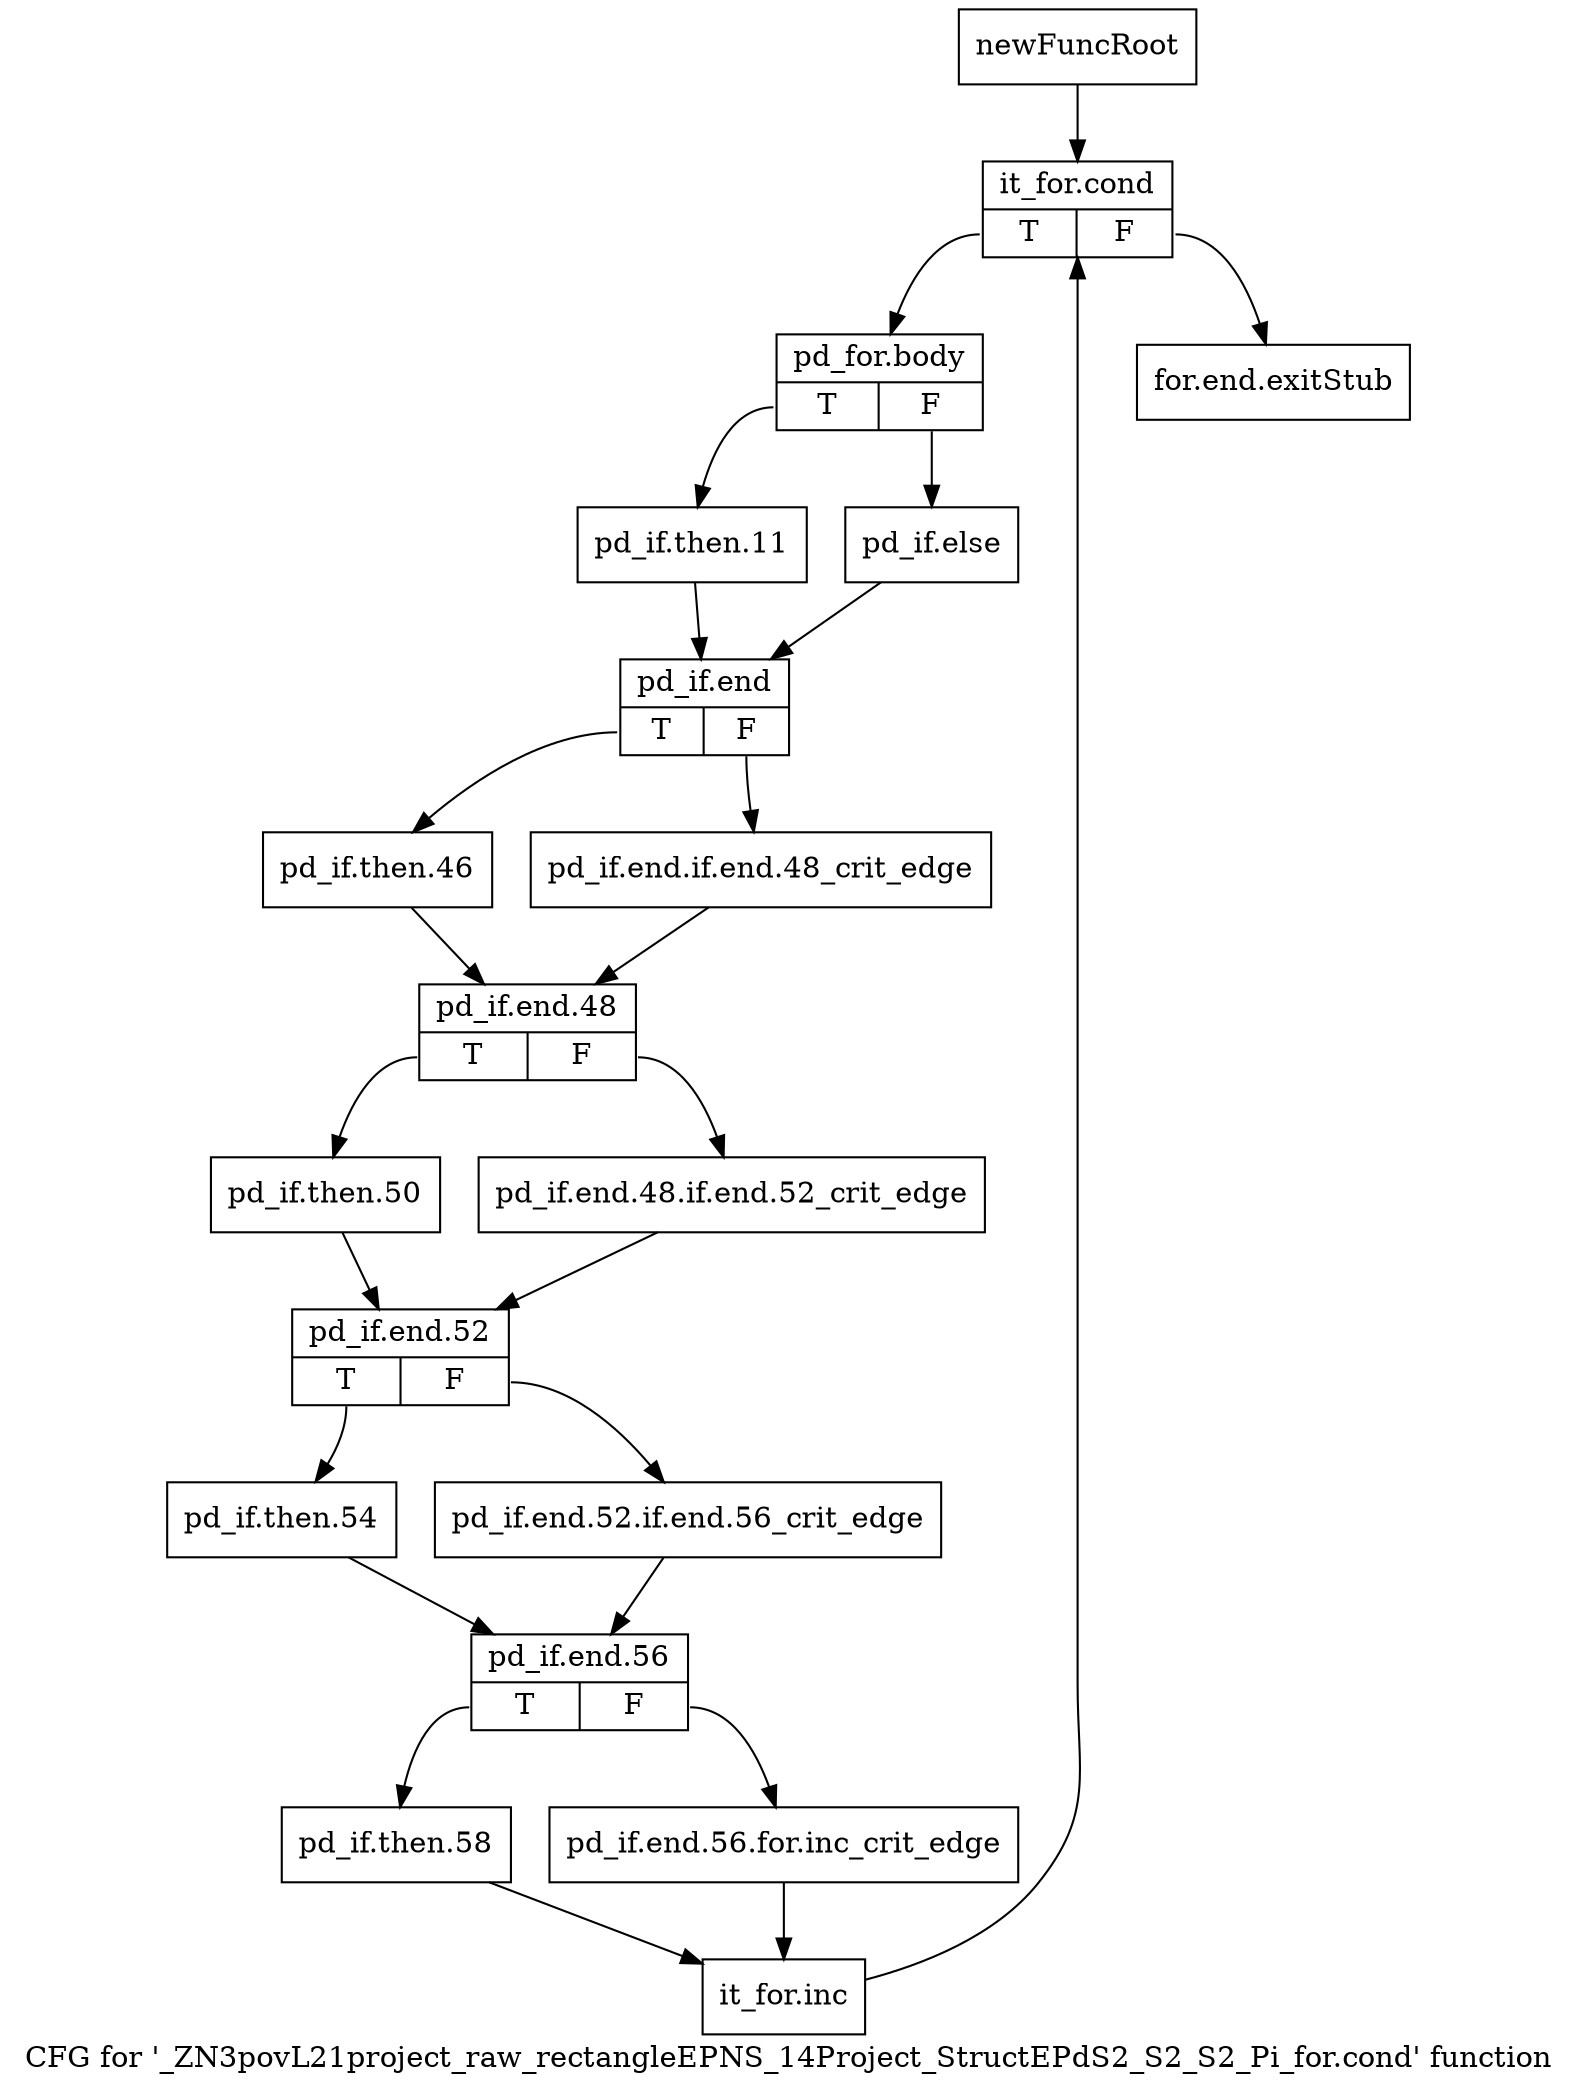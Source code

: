digraph "CFG for '_ZN3povL21project_raw_rectangleEPNS_14Project_StructEPdS2_S2_S2_Pi_for.cond' function" {
	label="CFG for '_ZN3povL21project_raw_rectangleEPNS_14Project_StructEPdS2_S2_S2_Pi_for.cond' function";

	Node0x2deb7f0 [shape=record,label="{newFuncRoot}"];
	Node0x2deb7f0 -> Node0x2deb890;
	Node0x2deb840 [shape=record,label="{for.end.exitStub}"];
	Node0x2deb890 [shape=record,label="{it_for.cond|{<s0>T|<s1>F}}"];
	Node0x2deb890:s0 -> Node0x2deb8e0;
	Node0x2deb890:s1 -> Node0x2deb840;
	Node0x2deb8e0 [shape=record,label="{pd_for.body|{<s0>T|<s1>F}}"];
	Node0x2deb8e0:s0 -> Node0x2deb980;
	Node0x2deb8e0:s1 -> Node0x2deb930;
	Node0x2deb930 [shape=record,label="{pd_if.else}"];
	Node0x2deb930 -> Node0x2deb9d0;
	Node0x2deb980 [shape=record,label="{pd_if.then.11}"];
	Node0x2deb980 -> Node0x2deb9d0;
	Node0x2deb9d0 [shape=record,label="{pd_if.end|{<s0>T|<s1>F}}"];
	Node0x2deb9d0:s0 -> Node0x2deba70;
	Node0x2deb9d0:s1 -> Node0x2deba20;
	Node0x2deba20 [shape=record,label="{pd_if.end.if.end.48_crit_edge}"];
	Node0x2deba20 -> Node0x2debac0;
	Node0x2deba70 [shape=record,label="{pd_if.then.46}"];
	Node0x2deba70 -> Node0x2debac0;
	Node0x2debac0 [shape=record,label="{pd_if.end.48|{<s0>T|<s1>F}}"];
	Node0x2debac0:s0 -> Node0x2debb60;
	Node0x2debac0:s1 -> Node0x2debb10;
	Node0x2debb10 [shape=record,label="{pd_if.end.48.if.end.52_crit_edge}"];
	Node0x2debb10 -> Node0x2debbb0;
	Node0x2debb60 [shape=record,label="{pd_if.then.50}"];
	Node0x2debb60 -> Node0x2debbb0;
	Node0x2debbb0 [shape=record,label="{pd_if.end.52|{<s0>T|<s1>F}}"];
	Node0x2debbb0:s0 -> Node0x2debc50;
	Node0x2debbb0:s1 -> Node0x2debc00;
	Node0x2debc00 [shape=record,label="{pd_if.end.52.if.end.56_crit_edge}"];
	Node0x2debc00 -> Node0x2debca0;
	Node0x2debc50 [shape=record,label="{pd_if.then.54}"];
	Node0x2debc50 -> Node0x2debca0;
	Node0x2debca0 [shape=record,label="{pd_if.end.56|{<s0>T|<s1>F}}"];
	Node0x2debca0:s0 -> Node0x2debd40;
	Node0x2debca0:s1 -> Node0x2debcf0;
	Node0x2debcf0 [shape=record,label="{pd_if.end.56.for.inc_crit_edge}"];
	Node0x2debcf0 -> Node0x2debd90;
	Node0x2debd40 [shape=record,label="{pd_if.then.58}"];
	Node0x2debd40 -> Node0x2debd90;
	Node0x2debd90 [shape=record,label="{it_for.inc}"];
	Node0x2debd90 -> Node0x2deb890;
}
